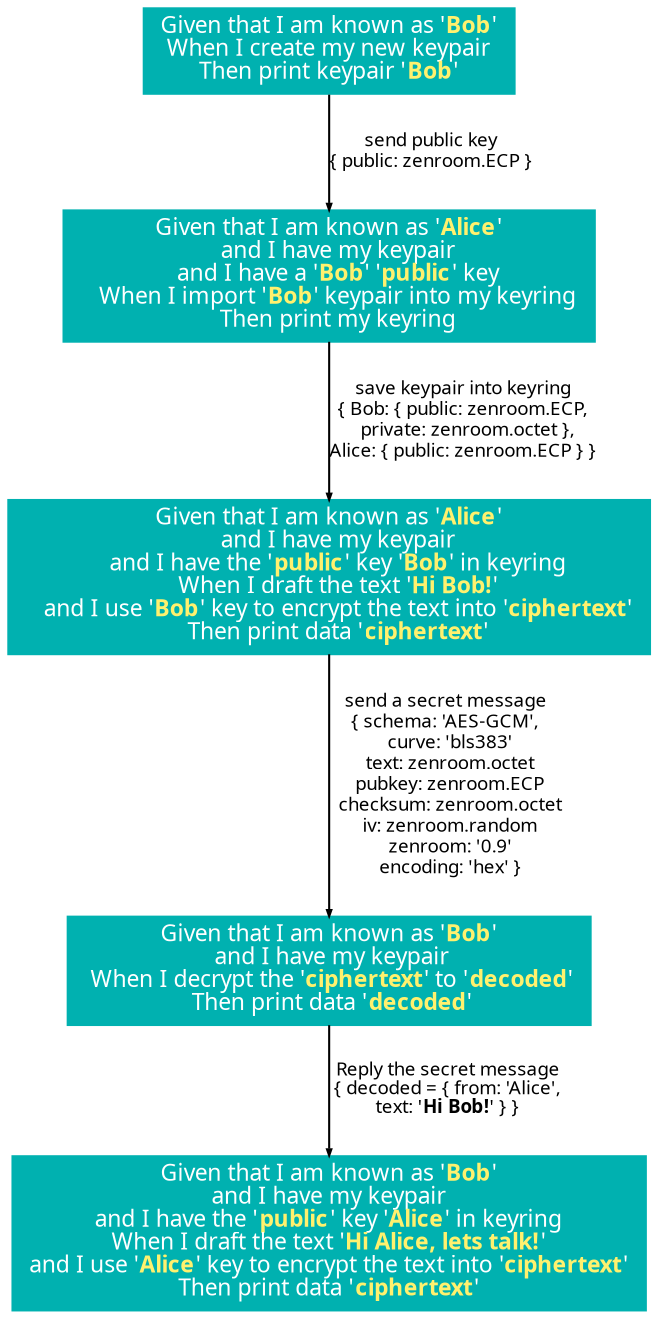 digraph zencode_encrypt {
	graph [ dpi=300, bgcolor=white ];
	node [shape=box, rank=max, fontname=Montserrat, fontsize=11, bgcolor=white,
		  overlap=false, pack=true, style=filled color="#00b1b0" fontcolor=white];
	edge [fontname=Montserrat, fontsize=9, arrowsize=0.3]

	Keygen_Bob [label=
				<Given that I am known as '<b><font color="#fff16e">Bob</font></b>'<br/>
				When I create my new keypair<br/>
				Then print keypair '<b><font color="#fff16e">Bob</font></b>'>]

	Kimport_Alice [label=
				   <Given that I am known as '<b><font color="#fff16e">Alice</font></b>'<br/>
				   and I have my keypair<br/>
				   and I have a '<font color="#fff16e"><b>Bob</b></font>' '<font color="#fff16e"><b>public</b></font>' key<br/>
				   When I import '<font color="#fff16e"><b>Bob</b></font>' keypair into my keyring<br/>
				   Then print my keyring>]

	Encrypt_Alice [label=
				   <Given that I am known as '<font color="#fff16e"><b>Alice</b></font>'<br/>
				   and I have my keypair<br/>
				   and I have the '<font color="#fff16e"><b>public</b></font>' key '<font color="#fff16e"><b>Bob</b></font>' in keyring<br/>
				   When I draft the text '<font color="#fff16e"><b>Hi Bob!</b></font>'<br/>
				   and I use '<font color="#fff16e"><b>Bob</b></font>' key to encrypt the text into '<font color="#fff16e"><b>ciphertext</b></font>'<br/>
				   Then print data '<font color="#fff16e"><b>ciphertext</b></font>'>]

	Decrypt_Bob [label=
				 <Given that I am known as '<font color="#fff16e"><b>Bob</b></font>'<br/>
				 and I have my keypair<br/>
				 When I decrypt the '<font color="#fff16e"><b>ciphertext</b></font>' to '<font color="#fff16e"><b>decoded</b></font>'<br/>
				 Then print data '<font color="#fff16e"><b>decoded</b></font>'>]

	Answer_Alice [label=
				<Given that I am known as '<font color="#fff16e"><b>Bob</b></font>'<br/>
				and I have my keypair<br/>
				and I have the '<font color="#fff16e"><b>public</b></font>' key '<font color="#fff16e"><b>Alice</b></font>' in keyring<br/>
				When I draft the text '<font color="#fff16e"><b>Hi Alice, lets talk!</b></font>'<br/>
				and I use '<font color="#fff16e"><b>Alice</b></font>' key to encrypt the text into '<font color="#fff16e"><b>ciphertext</b></font>'<br/>
				Then print data '<font color="#fff16e"><b>ciphertext</b></font>'>]

	Keygen_Bob -> Kimport_Alice [label="send public key\n{ public: zenroom.ECP }"]

	Kimport_Alice -> Encrypt_Alice [label="save keypair into keyring\n{ Bob: { public: zenroom.ECP,\n  private: zenroom.octet },\nAlice: { public: zenroom.ECP } }"]

	Encrypt_Alice -> Decrypt_Bob [label="send a secret message\n{ schema: 'AES-GCM',\n  curve: 'bls383'\n  text: zenroom.octet\n  pubkey: zenroom.ECP\n  checksum: zenroom.octet\n  iv: zenroom.random\n  zenroom: '0.9'\n  encoding: 'hex' }"]

	Decrypt_Bob -> Answer_Alice [label=<
								 Reply the secret message<br/>
								 { decoded = { from: 'Alice',<br/>
									 text: '<b>Hi Bob!</b>' } }>]

}
